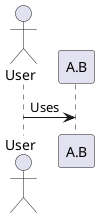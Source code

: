 {
  "sha1": "l9p5mqgft3vt5qu8ci3xhwg7r6pybzm",
  "insertion": {
    "when": "2024-06-03T18:59:33.919Z",
    "url": "https://github.com/plantuml/plantuml/issues/1301",
    "user": "plantuml@gmail.com"
  }
}
@startuml
set separator none

actor "User" as User
participant "A.B" as A.B
User -> A.B : Uses

@enduml
